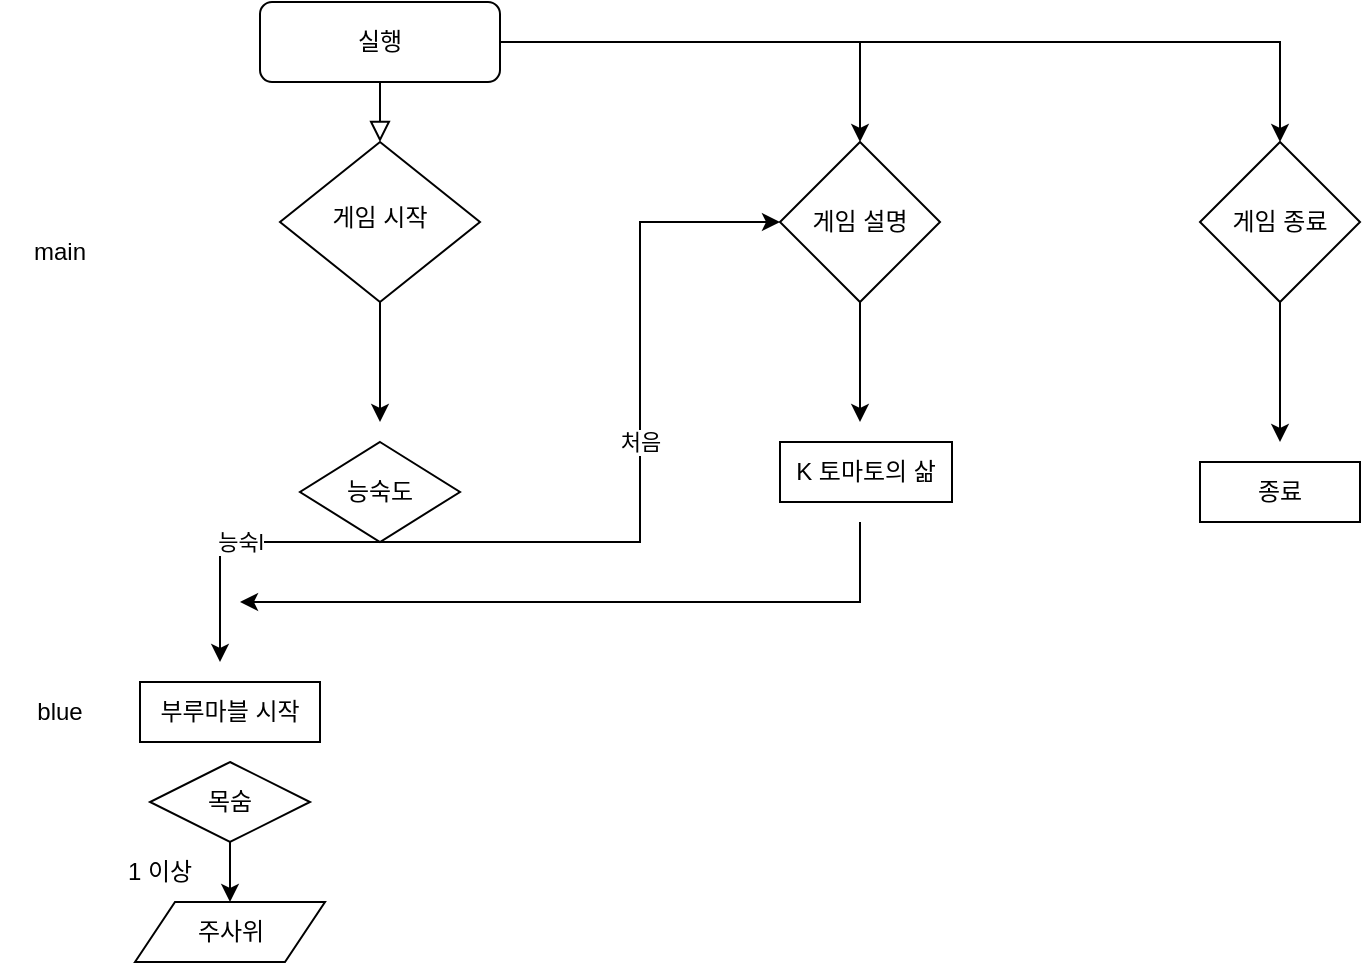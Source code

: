 <mxfile version="15.9.1" type="github">
  <diagram id="C5RBs43oDa-KdzZeNtuy" name="Page-1">
    <mxGraphModel dx="1104" dy="884" grid="1" gridSize="10" guides="1" tooltips="1" connect="1" arrows="1" fold="1" page="1" pageScale="1" pageWidth="827" pageHeight="1169" math="0" shadow="0">
      <root>
        <mxCell id="WIyWlLk6GJQsqaUBKTNV-0" />
        <mxCell id="WIyWlLk6GJQsqaUBKTNV-1" parent="WIyWlLk6GJQsqaUBKTNV-0" />
        <mxCell id="WIyWlLk6GJQsqaUBKTNV-2" value="" style="rounded=0;html=1;jettySize=auto;orthogonalLoop=1;fontSize=11;endArrow=block;endFill=0;endSize=8;strokeWidth=1;shadow=0;labelBackgroundColor=none;edgeStyle=orthogonalEdgeStyle;" parent="WIyWlLk6GJQsqaUBKTNV-1" source="WIyWlLk6GJQsqaUBKTNV-3" target="WIyWlLk6GJQsqaUBKTNV-6" edge="1">
          <mxGeometry relative="1" as="geometry" />
        </mxCell>
        <mxCell id="WIyWlLk6GJQsqaUBKTNV-3" value="실행" style="rounded=1;whiteSpace=wrap;html=1;fontSize=12;glass=0;strokeWidth=1;shadow=0;" parent="WIyWlLk6GJQsqaUBKTNV-1" vertex="1">
          <mxGeometry x="160" y="80" width="120" height="40" as="geometry" />
        </mxCell>
        <mxCell id="WIyWlLk6GJQsqaUBKTNV-6" value="게임 시작" style="rhombus;whiteSpace=wrap;html=1;shadow=0;fontFamily=Helvetica;fontSize=12;align=center;strokeWidth=1;spacing=6;spacingTop=-4;" parent="WIyWlLk6GJQsqaUBKTNV-1" vertex="1">
          <mxGeometry x="170" y="150" width="100" height="80" as="geometry" />
        </mxCell>
        <mxCell id="yMtjG-S56oMLCAJ_Q67d-2" value="main" style="text;html=1;strokeColor=none;fillColor=none;align=center;verticalAlign=middle;whiteSpace=wrap;rounded=0;" vertex="1" parent="WIyWlLk6GJQsqaUBKTNV-1">
          <mxGeometry x="30" y="190" width="60" height="30" as="geometry" />
        </mxCell>
        <mxCell id="yMtjG-S56oMLCAJ_Q67d-3" value="blue" style="text;html=1;strokeColor=none;fillColor=none;align=center;verticalAlign=middle;whiteSpace=wrap;rounded=0;" vertex="1" parent="WIyWlLk6GJQsqaUBKTNV-1">
          <mxGeometry x="30" y="420" width="60" height="30" as="geometry" />
        </mxCell>
        <mxCell id="yMtjG-S56oMLCAJ_Q67d-5" value="게임 설명" style="rhombus;whiteSpace=wrap;html=1;" vertex="1" parent="WIyWlLk6GJQsqaUBKTNV-1">
          <mxGeometry x="420" y="150" width="80" height="80" as="geometry" />
        </mxCell>
        <mxCell id="yMtjG-S56oMLCAJ_Q67d-6" value="게임 종료" style="rhombus;whiteSpace=wrap;html=1;" vertex="1" parent="WIyWlLk6GJQsqaUBKTNV-1">
          <mxGeometry x="630" y="150" width="80" height="80" as="geometry" />
        </mxCell>
        <mxCell id="yMtjG-S56oMLCAJ_Q67d-8" value="" style="endArrow=classic;html=1;rounded=0;exitX=1;exitY=0.5;exitDx=0;exitDy=0;entryX=0.5;entryY=0;entryDx=0;entryDy=0;" edge="1" parent="WIyWlLk6GJQsqaUBKTNV-1" source="WIyWlLk6GJQsqaUBKTNV-3" target="yMtjG-S56oMLCAJ_Q67d-5">
          <mxGeometry width="50" height="50" relative="1" as="geometry">
            <mxPoint x="300" y="170" as="sourcePoint" />
            <mxPoint x="350" y="120" as="targetPoint" />
            <Array as="points">
              <mxPoint x="460" y="100" />
            </Array>
          </mxGeometry>
        </mxCell>
        <mxCell id="yMtjG-S56oMLCAJ_Q67d-10" value="" style="endArrow=classic;html=1;rounded=0;entryX=0.5;entryY=0;entryDx=0;entryDy=0;" edge="1" parent="WIyWlLk6GJQsqaUBKTNV-1" target="yMtjG-S56oMLCAJ_Q67d-6">
          <mxGeometry width="50" height="50" relative="1" as="geometry">
            <mxPoint x="450" y="100" as="sourcePoint" />
            <mxPoint x="540" y="100" as="targetPoint" />
            <Array as="points">
              <mxPoint x="670" y="100" />
            </Array>
          </mxGeometry>
        </mxCell>
        <mxCell id="yMtjG-S56oMLCAJ_Q67d-11" value="" style="endArrow=classic;html=1;rounded=0;exitX=0.5;exitY=1;exitDx=0;exitDy=0;" edge="1" parent="WIyWlLk6GJQsqaUBKTNV-1" source="yMtjG-S56oMLCAJ_Q67d-5">
          <mxGeometry width="50" height="50" relative="1" as="geometry">
            <mxPoint x="210" y="390" as="sourcePoint" />
            <mxPoint x="460" y="290" as="targetPoint" />
          </mxGeometry>
        </mxCell>
        <mxCell id="yMtjG-S56oMLCAJ_Q67d-12" value="" style="endArrow=classic;html=1;rounded=0;exitX=0.5;exitY=1;exitDx=0;exitDy=0;" edge="1" parent="WIyWlLk6GJQsqaUBKTNV-1" source="WIyWlLk6GJQsqaUBKTNV-6">
          <mxGeometry width="50" height="50" relative="1" as="geometry">
            <mxPoint x="200" y="280" as="sourcePoint" />
            <mxPoint x="220" y="290" as="targetPoint" />
          </mxGeometry>
        </mxCell>
        <mxCell id="yMtjG-S56oMLCAJ_Q67d-13" value="" style="endArrow=classic;html=1;rounded=0;exitX=0.5;exitY=1;exitDx=0;exitDy=0;" edge="1" parent="WIyWlLk6GJQsqaUBKTNV-1" source="yMtjG-S56oMLCAJ_Q67d-6">
          <mxGeometry width="50" height="50" relative="1" as="geometry">
            <mxPoint x="500" y="390" as="sourcePoint" />
            <mxPoint x="670" y="300" as="targetPoint" />
          </mxGeometry>
        </mxCell>
        <mxCell id="yMtjG-S56oMLCAJ_Q67d-15" value="능숙도" style="rhombus;whiteSpace=wrap;html=1;" vertex="1" parent="WIyWlLk6GJQsqaUBKTNV-1">
          <mxGeometry x="180" y="300" width="80" height="50" as="geometry" />
        </mxCell>
        <mxCell id="yMtjG-S56oMLCAJ_Q67d-16" value="" style="endArrow=classic;html=1;rounded=0;exitX=0.5;exitY=1;exitDx=0;exitDy=0;" edge="1" parent="WIyWlLk6GJQsqaUBKTNV-1" source="yMtjG-S56oMLCAJ_Q67d-15">
          <mxGeometry relative="1" as="geometry">
            <mxPoint x="280" y="270" as="sourcePoint" />
            <mxPoint x="140" y="410" as="targetPoint" />
            <Array as="points">
              <mxPoint x="140" y="350" />
            </Array>
          </mxGeometry>
        </mxCell>
        <mxCell id="yMtjG-S56oMLCAJ_Q67d-17" value="능숙l" style="edgeLabel;resizable=0;html=1;align=center;verticalAlign=middle;" connectable="0" vertex="1" parent="yMtjG-S56oMLCAJ_Q67d-16">
          <mxGeometry relative="1" as="geometry" />
        </mxCell>
        <mxCell id="yMtjG-S56oMLCAJ_Q67d-18" value="" style="endArrow=classic;html=1;rounded=0;exitX=0.5;exitY=1;exitDx=0;exitDy=0;entryX=0;entryY=0.5;entryDx=0;entryDy=0;" edge="1" parent="WIyWlLk6GJQsqaUBKTNV-1" source="yMtjG-S56oMLCAJ_Q67d-15" target="yMtjG-S56oMLCAJ_Q67d-5">
          <mxGeometry relative="1" as="geometry">
            <mxPoint x="280" y="270" as="sourcePoint" />
            <mxPoint x="290" y="410" as="targetPoint" />
            <Array as="points">
              <mxPoint x="350" y="350" />
              <mxPoint x="350" y="190" />
            </Array>
          </mxGeometry>
        </mxCell>
        <mxCell id="yMtjG-S56oMLCAJ_Q67d-19" value="처음" style="edgeLabel;resizable=0;html=1;align=center;verticalAlign=middle;" connectable="0" vertex="1" parent="yMtjG-S56oMLCAJ_Q67d-18">
          <mxGeometry relative="1" as="geometry" />
        </mxCell>
        <mxCell id="yMtjG-S56oMLCAJ_Q67d-21" value="부루마블 시작" style="rounded=0;whiteSpace=wrap;html=1;" vertex="1" parent="WIyWlLk6GJQsqaUBKTNV-1">
          <mxGeometry x="100" y="420" width="90" height="30" as="geometry" />
        </mxCell>
        <mxCell id="yMtjG-S56oMLCAJ_Q67d-22" value="K 토마토의 삶" style="rounded=0;whiteSpace=wrap;html=1;" vertex="1" parent="WIyWlLk6GJQsqaUBKTNV-1">
          <mxGeometry x="420" y="300" width="86" height="30" as="geometry" />
        </mxCell>
        <mxCell id="yMtjG-S56oMLCAJ_Q67d-23" value="종료" style="rounded=0;whiteSpace=wrap;html=1;" vertex="1" parent="WIyWlLk6GJQsqaUBKTNV-1">
          <mxGeometry x="630" y="310" width="80" height="30" as="geometry" />
        </mxCell>
        <mxCell id="yMtjG-S56oMLCAJ_Q67d-26" value="목숨" style="rhombus;whiteSpace=wrap;html=1;" vertex="1" parent="WIyWlLk6GJQsqaUBKTNV-1">
          <mxGeometry x="105" y="460" width="80" height="40" as="geometry" />
        </mxCell>
        <mxCell id="yMtjG-S56oMLCAJ_Q67d-28" value="" style="endArrow=classic;html=1;rounded=0;" edge="1" parent="WIyWlLk6GJQsqaUBKTNV-1">
          <mxGeometry width="50" height="50" relative="1" as="geometry">
            <mxPoint x="460" y="340" as="sourcePoint" />
            <mxPoint x="150" y="380" as="targetPoint" />
            <Array as="points">
              <mxPoint x="460" y="380" />
            </Array>
          </mxGeometry>
        </mxCell>
        <mxCell id="yMtjG-S56oMLCAJ_Q67d-30" value="" style="endArrow=classic;html=1;rounded=0;exitX=0.5;exitY=1;exitDx=0;exitDy=0;" edge="1" parent="WIyWlLk6GJQsqaUBKTNV-1" source="yMtjG-S56oMLCAJ_Q67d-26">
          <mxGeometry width="50" height="50" relative="1" as="geometry">
            <mxPoint x="400" y="600" as="sourcePoint" />
            <mxPoint x="145" y="530" as="targetPoint" />
          </mxGeometry>
        </mxCell>
        <mxCell id="yMtjG-S56oMLCAJ_Q67d-31" value="1 이상" style="text;html=1;strokeColor=none;fillColor=none;align=center;verticalAlign=middle;whiteSpace=wrap;rounded=0;" vertex="1" parent="WIyWlLk6GJQsqaUBKTNV-1">
          <mxGeometry x="80" y="500" width="60" height="30" as="geometry" />
        </mxCell>
        <mxCell id="yMtjG-S56oMLCAJ_Q67d-32" value="주사위" style="shape=parallelogram;perimeter=parallelogramPerimeter;whiteSpace=wrap;html=1;fixedSize=1;" vertex="1" parent="WIyWlLk6GJQsqaUBKTNV-1">
          <mxGeometry x="97.5" y="530" width="95" height="30" as="geometry" />
        </mxCell>
      </root>
    </mxGraphModel>
  </diagram>
</mxfile>
